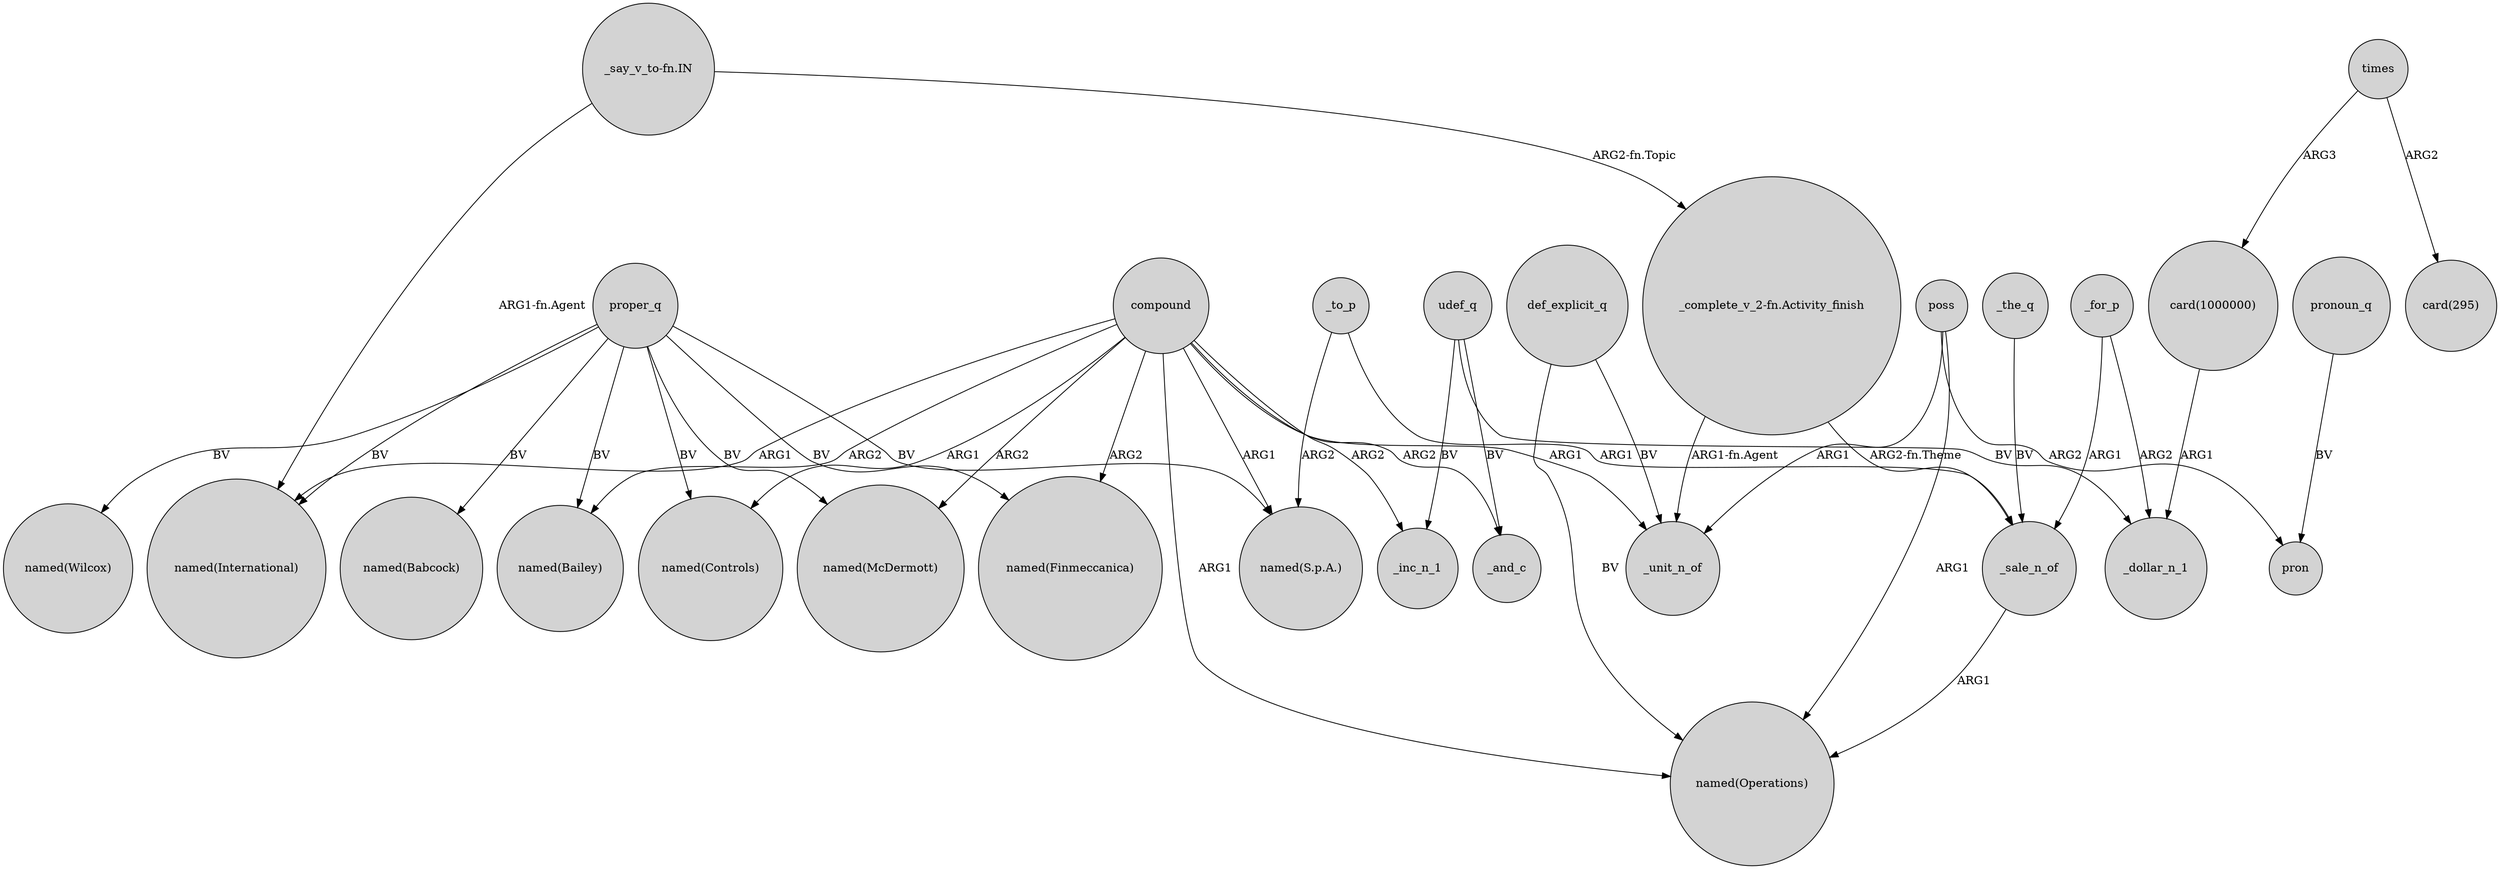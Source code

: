 digraph {
	node [shape=circle style=filled]
	compound -> "named(International)" [label=ARG1]
	compound -> "named(Bailey)" [label=ARG2]
	"card(1000000)" -> _dollar_n_1 [label=ARG1]
	udef_q -> _inc_n_1 [label=BV]
	poss -> pron [label=ARG2]
	_for_p -> _dollar_n_1 [label=ARG2]
	def_explicit_q -> _unit_n_of [label=BV]
	compound -> _unit_n_of [label=ARG1]
	compound -> "named(Operations)" [label=ARG1]
	proper_q -> "named(McDermott)" [label=BV]
	"_say_v_to-fn.IN" -> "_complete_v_2-fn.Activity_finish" [label="ARG2-fn.Topic"]
	proper_q -> "named(Finmeccanica)" [label=BV]
	proper_q -> "named(Bailey)" [label=BV]
	"_complete_v_2-fn.Activity_finish" -> _sale_n_of [label="ARG2-fn.Theme"]
	compound -> "named(Finmeccanica)" [label=ARG2]
	_to_p -> _sale_n_of [label=ARG1]
	compound -> "named(S.p.A.)" [label=ARG1]
	"_complete_v_2-fn.Activity_finish" -> _unit_n_of [label="ARG1-fn.Agent"]
	proper_q -> "named(Controls)" [label=BV]
	pronoun_q -> pron [label=BV]
	proper_q -> "named(Babcock)" [label=BV]
	proper_q -> "named(Wilcox)" [label=BV]
	compound -> _and_c [label=ARG2]
	"_say_v_to-fn.IN" -> "named(International)" [label="ARG1-fn.Agent"]
	_the_q -> _sale_n_of [label=BV]
	_to_p -> "named(S.p.A.)" [label=ARG2]
	poss -> _unit_n_of [label=ARG1]
	times -> "card(295)" [label=ARG2]
	times -> "card(1000000)" [label=ARG3]
	_for_p -> _sale_n_of [label=ARG1]
	compound -> "named(McDermott)" [label=ARG2]
	proper_q -> "named(S.p.A.)" [label=BV]
	def_explicit_q -> "named(Operations)" [label=BV]
	compound -> "named(Controls)" [label=ARG1]
	poss -> "named(Operations)" [label=ARG1]
	udef_q -> _and_c [label=BV]
	compound -> _inc_n_1 [label=ARG2]
	_sale_n_of -> "named(Operations)" [label=ARG1]
	udef_q -> _dollar_n_1 [label=BV]
	proper_q -> "named(International)" [label=BV]
}
